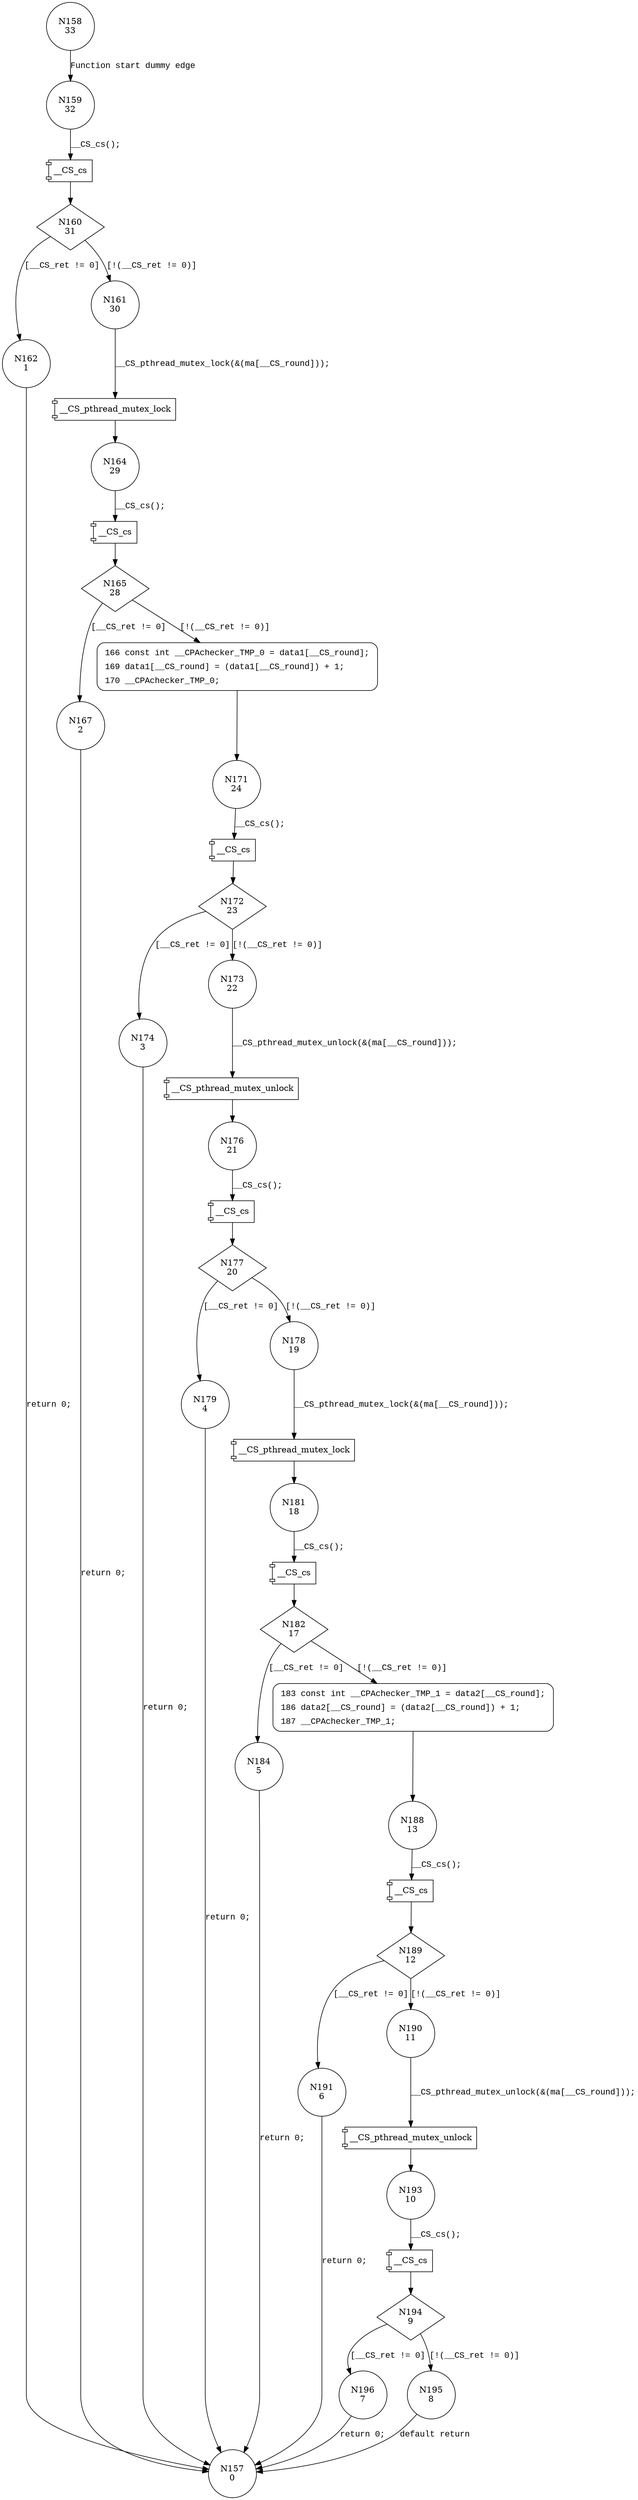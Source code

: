 digraph thread1 {
158 [shape="circle" label="N158\n33"]
159 [shape="circle" label="N159\n32"]
160 [shape="diamond" label="N160\n31"]
162 [shape="circle" label="N162\n1"]
161 [shape="circle" label="N161\n30"]
164 [shape="circle" label="N164\n29"]
165 [shape="diamond" label="N165\n28"]
167 [shape="circle" label="N167\n2"]
166 [shape="circle" label="N166\n27"]
171 [shape="circle" label="N171\n24"]
172 [shape="diamond" label="N172\n23"]
174 [shape="circle" label="N174\n3"]
173 [shape="circle" label="N173\n22"]
176 [shape="circle" label="N176\n21"]
177 [shape="diamond" label="N177\n20"]
179 [shape="circle" label="N179\n4"]
178 [shape="circle" label="N178\n19"]
181 [shape="circle" label="N181\n18"]
182 [shape="diamond" label="N182\n17"]
184 [shape="circle" label="N184\n5"]
183 [shape="circle" label="N183\n16"]
188 [shape="circle" label="N188\n13"]
189 [shape="diamond" label="N189\n12"]
191 [shape="circle" label="N191\n6"]
190 [shape="circle" label="N190\n11"]
193 [shape="circle" label="N193\n10"]
194 [shape="diamond" label="N194\n9"]
196 [shape="circle" label="N196\n7"]
195 [shape="circle" label="N195\n8"]
157 [shape="circle" label="N157\n0"]
166 [style="filled,bold" penwidth="1" fillcolor="white" fontname="Courier New" shape="Mrecord" label=<<table border="0" cellborder="0" cellpadding="3" bgcolor="white"><tr><td align="right">166</td><td align="left">const int __CPAchecker_TMP_0 = data1[__CS_round];</td></tr><tr><td align="right">169</td><td align="left">data1[__CS_round] = (data1[__CS_round]) + 1;</td></tr><tr><td align="right">170</td><td align="left">__CPAchecker_TMP_0;</td></tr></table>>]
166 -> 171[label=""]
183 [style="filled,bold" penwidth="1" fillcolor="white" fontname="Courier New" shape="Mrecord" label=<<table border="0" cellborder="0" cellpadding="3" bgcolor="white"><tr><td align="right">183</td><td align="left">const int __CPAchecker_TMP_1 = data2[__CS_round];</td></tr><tr><td align="right">186</td><td align="left">data2[__CS_round] = (data2[__CS_round]) + 1;</td></tr><tr><td align="right">187</td><td align="left">__CPAchecker_TMP_1;</td></tr></table>>]
183 -> 188[label=""]
158 -> 159 [label="Function start dummy edge" fontname="Courier New"]
100018 [shape="component" label="__CS_cs"]
159 -> 100018 [label="__CS_cs();" fontname="Courier New"]
100018 -> 160 [label="" fontname="Courier New"]
160 -> 162 [label="[__CS_ret != 0]" fontname="Courier New"]
160 -> 161 [label="[!(__CS_ret != 0)]" fontname="Courier New"]
100019 [shape="component" label="__CS_pthread_mutex_lock"]
161 -> 100019 [label="__CS_pthread_mutex_lock(&(ma[__CS_round]));" fontname="Courier New"]
100019 -> 164 [label="" fontname="Courier New"]
100020 [shape="component" label="__CS_cs"]
164 -> 100020 [label="__CS_cs();" fontname="Courier New"]
100020 -> 165 [label="" fontname="Courier New"]
165 -> 167 [label="[__CS_ret != 0]" fontname="Courier New"]
165 -> 166 [label="[!(__CS_ret != 0)]" fontname="Courier New"]
100021 [shape="component" label="__CS_cs"]
171 -> 100021 [label="__CS_cs();" fontname="Courier New"]
100021 -> 172 [label="" fontname="Courier New"]
172 -> 174 [label="[__CS_ret != 0]" fontname="Courier New"]
172 -> 173 [label="[!(__CS_ret != 0)]" fontname="Courier New"]
100022 [shape="component" label="__CS_pthread_mutex_unlock"]
173 -> 100022 [label="__CS_pthread_mutex_unlock(&(ma[__CS_round]));" fontname="Courier New"]
100022 -> 176 [label="" fontname="Courier New"]
100023 [shape="component" label="__CS_cs"]
176 -> 100023 [label="__CS_cs();" fontname="Courier New"]
100023 -> 177 [label="" fontname="Courier New"]
177 -> 179 [label="[__CS_ret != 0]" fontname="Courier New"]
177 -> 178 [label="[!(__CS_ret != 0)]" fontname="Courier New"]
100024 [shape="component" label="__CS_pthread_mutex_lock"]
178 -> 100024 [label="__CS_pthread_mutex_lock(&(ma[__CS_round]));" fontname="Courier New"]
100024 -> 181 [label="" fontname="Courier New"]
100025 [shape="component" label="__CS_cs"]
181 -> 100025 [label="__CS_cs();" fontname="Courier New"]
100025 -> 182 [label="" fontname="Courier New"]
182 -> 184 [label="[__CS_ret != 0]" fontname="Courier New"]
182 -> 183 [label="[!(__CS_ret != 0)]" fontname="Courier New"]
100026 [shape="component" label="__CS_cs"]
188 -> 100026 [label="__CS_cs();" fontname="Courier New"]
100026 -> 189 [label="" fontname="Courier New"]
189 -> 191 [label="[__CS_ret != 0]" fontname="Courier New"]
189 -> 190 [label="[!(__CS_ret != 0)]" fontname="Courier New"]
100027 [shape="component" label="__CS_pthread_mutex_unlock"]
190 -> 100027 [label="__CS_pthread_mutex_unlock(&(ma[__CS_round]));" fontname="Courier New"]
100027 -> 193 [label="" fontname="Courier New"]
100028 [shape="component" label="__CS_cs"]
193 -> 100028 [label="__CS_cs();" fontname="Courier New"]
100028 -> 194 [label="" fontname="Courier New"]
194 -> 196 [label="[__CS_ret != 0]" fontname="Courier New"]
194 -> 195 [label="[!(__CS_ret != 0)]" fontname="Courier New"]
196 -> 157 [label="return 0;" fontname="Courier New"]
184 -> 157 [label="return 0;" fontname="Courier New"]
174 -> 157 [label="return 0;" fontname="Courier New"]
162 -> 157 [label="return 0;" fontname="Courier New"]
195 -> 157 [label="default return" fontname="Courier New"]
191 -> 157 [label="return 0;" fontname="Courier New"]
179 -> 157 [label="return 0;" fontname="Courier New"]
167 -> 157 [label="return 0;" fontname="Courier New"]
}